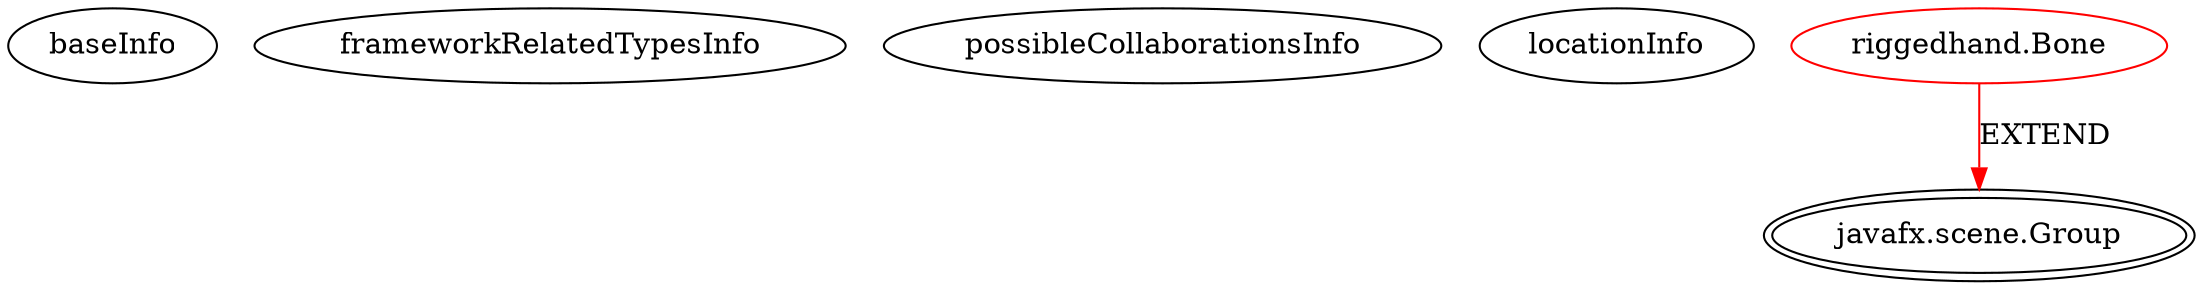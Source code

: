 digraph {
baseInfo[graphId=3395,category="extension_graph",isAnonymous=false,possibleRelation=false]
frameworkRelatedTypesInfo[0="javafx.scene.Group"]
possibleCollaborationsInfo[]
locationInfo[projectName="jperedadnr-RiggedHand",filePath="/jperedadnr-RiggedHand/RiggedHand-master/src/riggedhand/Bone.java",contextSignature="Bone",graphId="3395"]
0[label="riggedhand.Bone",vertexType="ROOT_CLIENT_CLASS_DECLARATION",isFrameworkType=false,color=red]
1[label="javafx.scene.Group",vertexType="FRAMEWORK_CLASS_TYPE",isFrameworkType=true,peripheries=2]
0->1[label="EXTEND",color=red]
}
